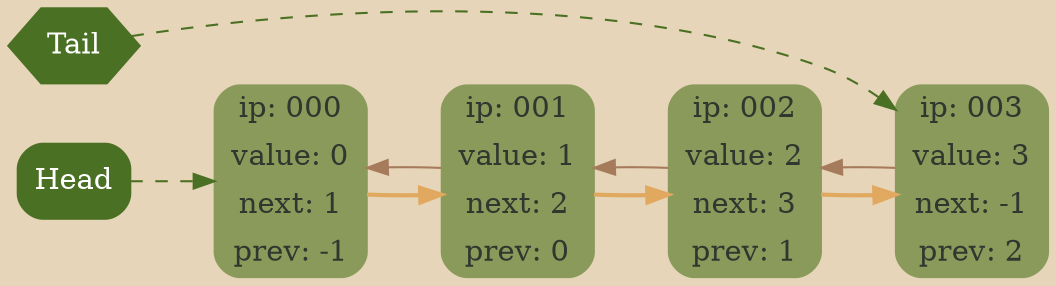 digraph G {
	rankdir = LR;
	bgcolor="#E6D5B8";
	node000 [shape=Mrecord; style=filled; color="#8A9A5B"; fontcolor="#2E382E"; label=" { ip: 000 } | { value:   0 } | { next:   1 } | { prev:  -1 } "];
	node001 [shape=Mrecord; style=filled; color="#8A9A5B"; fontcolor="#2E382E"; label=" { ip: 001 } | { value:   1 } | { next:   2 } | { prev:   0 } "];
	node002 [shape=Mrecord; style=filled; color="#8A9A5B"; fontcolor="#2E382E"; label=" { ip: 002 } | { value:   2 } | { next:   3 } | { prev:   1 } "];
	node003 [shape=Mrecord; style=filled; color="#8A9A5B"; fontcolor="#2E382E"; label=" { ip: 003 } | { value:   3 } | { next:  -1 } | { prev:   2 } "];

	node000 -> node001 [style=bold; weight=1000; color="#E1A95F"];
	node001 -> node002 [style=bold; weight=1000; color="#E1A95F"];
	node002 -> node003 [style=bold; weight=1000; color="#E1A95F"];
	node003 -> node002 [weight=0; color="#A67B5B"; constraint=false];
	node002 -> node001 [weight=0; color="#A67B5B"; constraint=false];
	node001 -> node000 [weight=0; color="#A67B5B"; constraint=false];

	head [shape=Mrecord; style=filled; color="#4A7023"; fontcolor="white"; label="Head"];
	head -> node000 [style=dashed; color="#4A7023"];
	tail [shape=hexagon; style=filled; color="#4A7023"; fontcolor="white"; label="Tail"];
	tail -> node003 [style=dashed; color="#4A7023"; constraint=false];
}
